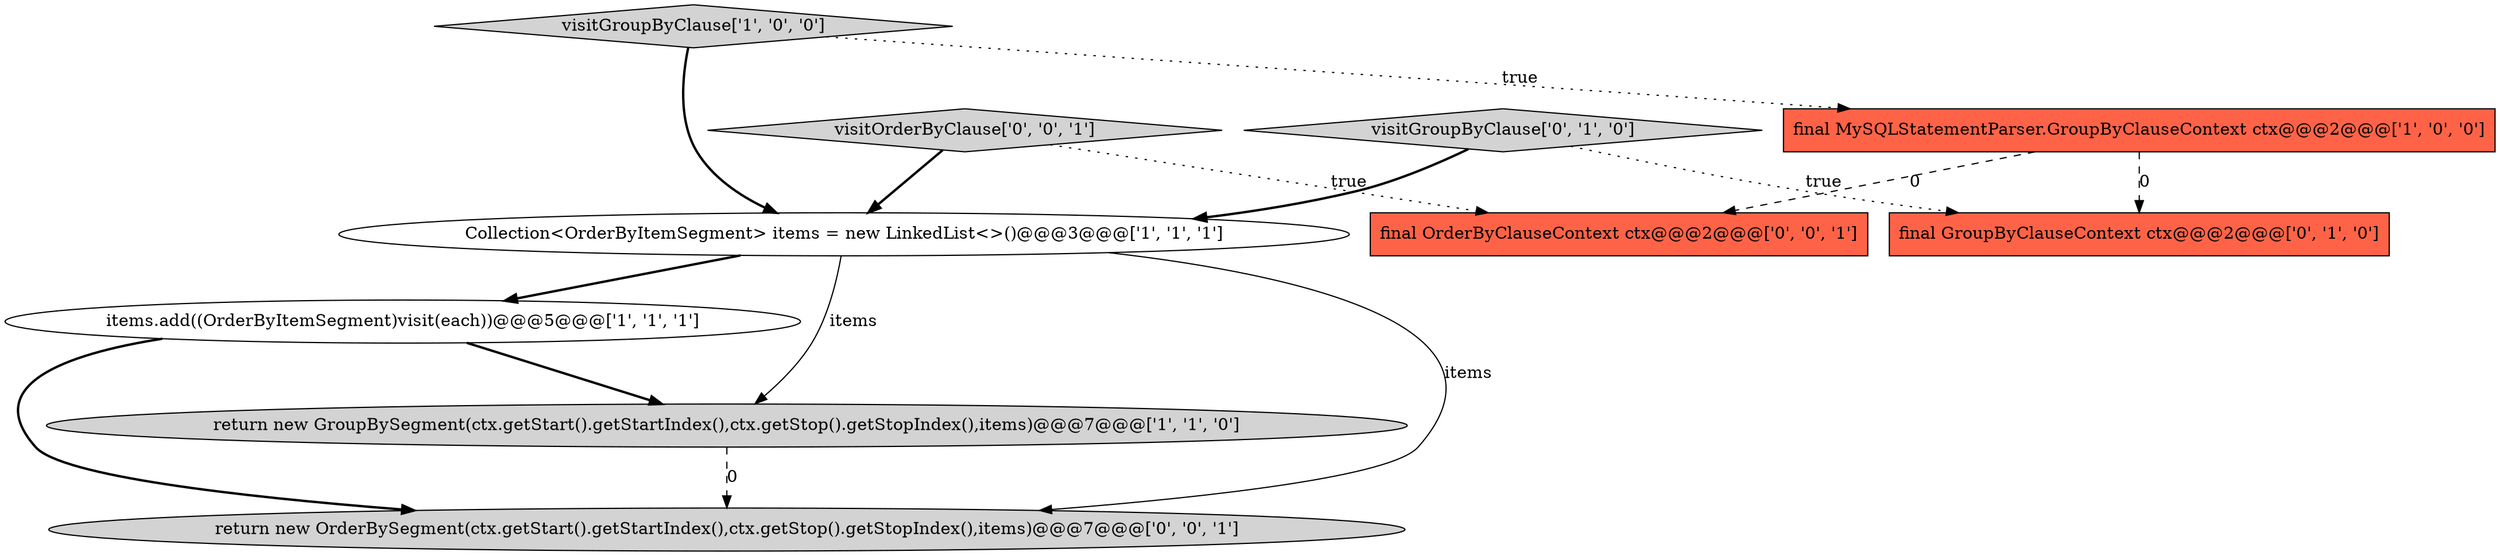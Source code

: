 digraph {
8 [style = filled, label = "visitOrderByClause['0', '0', '1']", fillcolor = lightgray, shape = diamond image = "AAA0AAABBB3BBB"];
2 [style = filled, label = "items.add((OrderByItemSegment)visit(each))@@@5@@@['1', '1', '1']", fillcolor = white, shape = ellipse image = "AAA0AAABBB1BBB"];
9 [style = filled, label = "return new OrderBySegment(ctx.getStart().getStartIndex(),ctx.getStop().getStopIndex(),items)@@@7@@@['0', '0', '1']", fillcolor = lightgray, shape = ellipse image = "AAA0AAABBB3BBB"];
5 [style = filled, label = "visitGroupByClause['0', '1', '0']", fillcolor = lightgray, shape = diamond image = "AAA0AAABBB2BBB"];
1 [style = filled, label = "return new GroupBySegment(ctx.getStart().getStartIndex(),ctx.getStop().getStopIndex(),items)@@@7@@@['1', '1', '0']", fillcolor = lightgray, shape = ellipse image = "AAA0AAABBB1BBB"];
4 [style = filled, label = "Collection<OrderByItemSegment> items = new LinkedList<>()@@@3@@@['1', '1', '1']", fillcolor = white, shape = ellipse image = "AAA0AAABBB1BBB"];
7 [style = filled, label = "final OrderByClauseContext ctx@@@2@@@['0', '0', '1']", fillcolor = tomato, shape = box image = "AAA0AAABBB3BBB"];
3 [style = filled, label = "final MySQLStatementParser.GroupByClauseContext ctx@@@2@@@['1', '0', '0']", fillcolor = tomato, shape = box image = "AAA1AAABBB1BBB"];
6 [style = filled, label = "final GroupByClauseContext ctx@@@2@@@['0', '1', '0']", fillcolor = tomato, shape = box image = "AAA1AAABBB2BBB"];
0 [style = filled, label = "visitGroupByClause['1', '0', '0']", fillcolor = lightgray, shape = diamond image = "AAA0AAABBB1BBB"];
4->9 [style = solid, label="items"];
5->6 [style = dotted, label="true"];
8->7 [style = dotted, label="true"];
1->9 [style = dashed, label="0"];
4->1 [style = solid, label="items"];
3->6 [style = dashed, label="0"];
0->3 [style = dotted, label="true"];
4->2 [style = bold, label=""];
2->9 [style = bold, label=""];
8->4 [style = bold, label=""];
0->4 [style = bold, label=""];
3->7 [style = dashed, label="0"];
2->1 [style = bold, label=""];
5->4 [style = bold, label=""];
}
